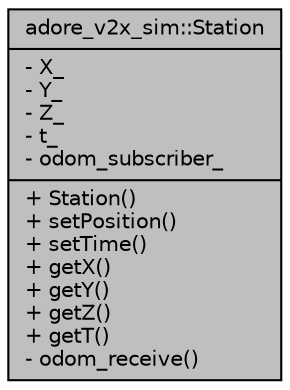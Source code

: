 digraph "adore_v2x_sim::Station"
{
 // LATEX_PDF_SIZE
  edge [fontname="Helvetica",fontsize="10",labelfontname="Helvetica",labelfontsize="10"];
  node [fontname="Helvetica",fontsize="10",shape=record];
  Node1 [label="{adore_v2x_sim::Station\n|- X_\l- Y_\l- Z_\l- t_\l- odom_subscriber_\l|+ Station()\l+ setPosition()\l+ setTime()\l+ getX()\l+ getY()\l+ getZ()\l+ getT()\l- odom_receive()\l}",height=0.2,width=0.4,color="black", fillcolor="grey75", style="filled", fontcolor="black",tooltip=" "];
}
